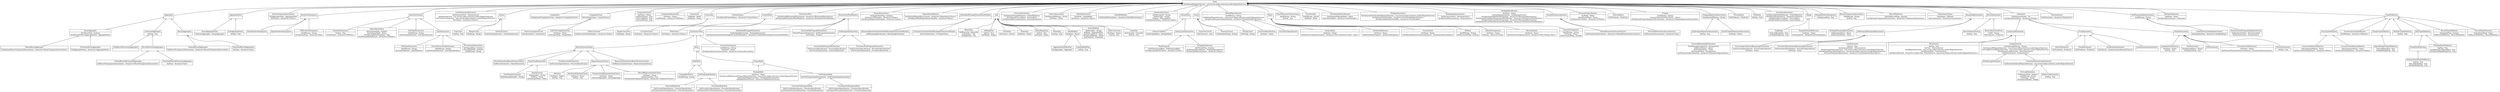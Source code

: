 digraph G {
  rankdir=BT
  node [shape=record]
  edge [arrowhead=onormal]
  "Node" [label="{Node|theOptionalRegionSelection : org.sireum.bakar.selection.model.RegionSelection}"]
  "Aggregate" [label="{Aggregate|}"]
  "Aggregate" -> "Node"
  "ArrayAggregate" [label="{ArrayAggregate|theOthersFlag : boolean\ntheOptionalOthersAggregateItem : AggregateItem}"]
  "ArrayAggregate" -> "Aggregate"
  "NamedArrayAggregate" [label="{NamedArrayAggregate|theOptionalArrayComponentAssociations : ArrayList\<ArrayComponentAssociation\>}"]
  "NamedArrayAggregate" -> "ArrayAggregate"
  "PositionalArrayAggregate" [label="{PositionalArrayAggregate|theAggregateItems : ArrayList\<AggregateItem\>}"]
  "PositionalArrayAggregate" -> "ArrayAggregate"
  "ExtensionAggregate" [label="{ExtensionAggregate|theExp : Exp}"]
  "ExtensionAggregate" -> "Aggregate"
  "NullRecordExtensionAggregate" [label="{NullRecordExtensionAggregate|}"]
  "NullRecordExtensionAggregate" -> "ExtensionAggregate"
  "RecordExtensionAggregate" [label="{RecordExtensionAggregate|}"]
  "RecordExtensionAggregate" -> "ExtensionAggregate"
  "NamedRecordExtensionAggregate" [label="{NamedRecordExtensionAggregate|theRecordComponentAssociations : ArrayList\<RecordComponentAssociation\>}"]
  "NamedRecordExtensionAggregate" -> "RecordExtensionAggregate"
  "PositionalRecordExtensionAggregate" [label="{PositionalRecordExtensionAggregate|theExps : ArrayList\<Exp\>}"]
  "PositionalRecordExtensionAggregate" -> "RecordExtensionAggregate"
  "RecordAggregate" [label="{RecordAggregate|}"]
  "RecordAggregate" -> "Aggregate"
  "NamedRecordAggregate" [label="{NamedRecordAggregate|theRecordComponentAssociations : ArrayList\<RecordComponentAssociation\>}"]
  "NamedRecordAggregate" -> "RecordAggregate"
  "PositionalRecordAggregate" [label="{PositionalRecordAggregate|theExps : ArrayList\<Exp\>}"]
  "PositionalRecordAggregate" -> "RecordAggregate"
  "AggregateItem" [label="{AggregateItem|}"]
  "AggregateItem" -> "Node"
  "ArrayAggregateItem" [label="{ArrayAggregateItem|theArrayAggregate : ArrayAggregate}"]
  "ArrayAggregateItem" -> "AggregateItem"
  "ExpAggregateItem" [label="{ExpAggregateItem|theExp : Exp}"]
  "ExpAggregateItem" -> "AggregateItem"
  "ArrayComponentAssociation" [label="{ArrayComponentAssociation|theAggregateItem : AggregateItem\ntheChoices : ArrayList\<Choice\>}"]
  "ArrayComponentAssociation" -> "Node"
  "AttributeDesignator" [label="{AttributeDesignator|}"]
  "AttributeDesignator" -> "Node"
  "DeltaAttributeDesignator" [label="{DeltaAttributeDesignator|}"]
  "DeltaAttributeDesignator" -> "AttributeDesignator"
  "DigitsAttributeDesignator" [label="{DigitsAttributeDesignator|}"]
  "DigitsAttributeDesignator" -> "AttributeDesignator"
  "IDAttributeDesignator" [label="{IDAttributeDesignator|theIDString : String\ntheOptionalExps : ArrayList\<Exp\>}"]
  "IDAttributeDesignator" -> "AttributeDesignator"
  "BasicDeclaration" [label="{BasicDeclaration|}"]
  "BasicDeclaration" -> "Node"
  "NumberDeclaration" [label="{NumberDeclaration|theExp : Exp\ntheIDNames : ArrayList\<IDName\>}"]
  "NumberDeclaration" -> "BasicDeclaration"
  "ObjectDeclaration" [label="{ObjectDeclaration|theConstantFlag : boolean\ntheSubtypeMark : Name\ntheOptionalInitializingExp : Exp\ntheDefiningIdentifierList : ArrayList\<IDName\>}"]
  "ObjectDeclaration" -> "BasicDeclaration"
  "SubTypeDeclaration" [label="{SubTypeDeclaration|theIDString : String\ntheSubTypeIndication : SubTypeIndication}"]
  "SubTypeDeclaration" -> "BasicDeclaration"
  "TypeDeclaration" [label="{TypeDeclaration|}"]
  "TypeDeclaration" -> "BasicDeclaration"
  "FullTypeDeclaration" [label="{FullTypeDeclaration|theIDString : String\ntheTypeDefinition : TypeDefinition}"]
  "FullTypeDeclaration" -> "TypeDeclaration"
  "PrivateExtensionDeclaration" [label="{PrivateExtensionDeclaration|theIDString : String\ntheSubTypeIndication : SubTypeIndication}"]
  "PrivateExtensionDeclaration" -> "TypeDeclaration"
  "PrivateTypeDeclaration" [label="{PrivateTypeDeclaration|theTaggedFlag : boolean\ntheLimitedFlag : boolean\ntheIDString : String}"]
  "PrivateTypeDeclaration" -> "TypeDeclaration"
  "CaseStatementAlternative" [label="{CaseStatementAlternative|theStatementList : StatementList\ntheBodySelection : org.sireum.bakar.selection.model.RegionSelection\ntheChoiceListSelection : org.sireum.bakar.selection.model.RegionSelection\ntheChoices : ArrayList\<Choice\>}"]
  "CaseStatementAlternative" -> "Node"
  "Choice" [label="{Choice|}"]
  "Choice" -> "Node"
  "ExpChoice" [label="{ExpChoice|theExp : Exp}"]
  "ExpChoice" -> "Choice"
  "RangeChoice" [label="{RangeChoice|theRange : Range}"]
  "RangeChoice" -> "Choice"
  "SubTypeChoice" [label="{SubTypeChoice|theSubTypeIndication : SubTypeIndication}"]
  "SubTypeChoice" -> "Choice"
  "Compilation" [label="{Compilation|theOptionalCompilationUnits : ArrayList\<CompilationUnit\>}"]
  "Compilation" -> "Node"
  "CompilationUnit" [label="{CompilationUnit|theContextClause : ContextClause}"]
  "CompilationUnit" -> "Node"
  "LibraryCompilationUnit" [label="{LibraryCompilationUnit|theLibraryItem : LibraryItem}"]
  "LibraryCompilationUnit" -> "CompilationUnit"
  "SubUnitCompilationUnit" [label="{SubUnitCompilationUnit|theName : Name\ntheProperBody : ProperBody}"]
  "SubUnitCompilationUnit" -> "CompilationUnit"
  "ComponentClause" [label="{ComponentClause|theName : Name\nthePositionExp : Exp\ntheFirstBitExp : Exp\ntheLastBitExp : Exp}"]
  "ComponentClause" -> "Node"
  "ComponentDeclaration" [label="{ComponentDeclaration|theName : Name\ntheIDNames : ArrayList\<IDName\>}"]
  "ComponentDeclaration" -> "Node"
  "Constituent" [label="{Constituent|theMode : Mode\ntheName : Name}"]
  "Constituent" -> "Node"
  "Constraint" [label="{Constraint|}"]
  "Constraint" -> "Node"
  "IndexConstraint" [label="{IndexConstraint|theDiscreteSubTypeNames : ArrayList\<Name\>}"]
  "IndexConstraint" -> "Constraint"
  "RangeConstraint" [label="{RangeConstraint|theRange : Range}"]
  "RangeConstraint" -> "Constraint"
  "ContextClause" [label="{ContextClause|theOptionalContextItems : ArrayList\<ContextItem\>}"]
  "ContextClause" -> "Node"
  "ContextItem" [label="{ContextItem|}"]
  "ContextItem" -> "Node"
  "UseTypeClause" [label="{UseTypeClause|theNames : ArrayList\<Name\>}"]
  "UseTypeClause" -> "ContextItem"
  "WithClause" [label="{WithClause|theNames : ArrayList\<Name\>}"]
  "WithClause" -> "ContextItem"
  "DeclarativePart" [label="{DeclarativePart|theOptionalRenamingDeclarations : ArrayList\<RenamingDeclaration\>\ntheOptionalDeclarativePartMembers : ArrayList\<DeclarativePartMember\>}"]
  "DeclarativePart" -> "Node"
  "DeclarativePartMember" [label="{DeclarativePartMember|}"]
  "DeclarativePartMember" -> "Node"
  "DeclarativeItem" [label="{DeclarativeItem|}"]
  "DeclarativeItem" -> "DeclarativePartMember"
  "BasicDeclarativeItem" [label="{BasicDeclarativeItem|}"]
  "BasicDeclarativeItem" -> "DeclarativeItem"
  "BasicDeclarationBasicDeclarativeItem" [label="{BasicDeclarationBasicDeclarativeItem|theBasicDeclaration : BasicDeclaration}"]
  "BasicDeclarationBasicDeclarativeItem" -> "BasicDeclarativeItem"
  "BasicProofDeclaration" [label="{BasicProofDeclaration|}"]
  "BasicProofDeclaration" -> "BasicDeclarativeItem"
  "ProofTypeDeclaration" [label="{ProofTypeDeclaration|theDefiningIdentifier : String}"]
  "ProofTypeDeclaration" -> "BasicProofDeclaration"
  "TypeAssertion" [label="{TypeAssertion|theIdentifier : String\ntheBase : Name\ntheSubtypeMark : Name}"]
  "TypeAssertion" -> "BasicProofDeclaration"
  "ProofFunctionDeclaration" [label="{ProofFunctionDeclaration|theFunctionSpecification : FunctionSpecification}"]
  "ProofFunctionDeclaration" -> "BasicDeclarativeItem"
  "RepresentationClause" [label="{RepresentationClause|}"]
  "RepresentationClause" -> "BasicDeclarativeItem"
  "AtClause" [label="{AtClause|theName : Name\ntheExp : Exp}"]
  "AtClause" -> "RepresentationClause"
  "AttributeDefinitionClause" [label="{AttributeDefinitionClause|theName : Name\ntheExp : Exp}"]
  "AttributeDefinitionClause" -> "RepresentationClause"
  "EnumerationRepresentationClause" [label="{EnumerationRepresentationClause|theName : Name\ntheArrayAggregate : ArrayAggregate}"]
  "EnumerationRepresentationClause" -> "RepresentationClause"
  "RecordRepresentationClause" [label="{RecordRepresentationClause|theName : Name\ntheOptionalExp : Exp\ntheOptionalComponentClauses : ArrayList\<ComponentClause\>}"]
  "RecordRepresentationClause" -> "RepresentationClause"
  "RepresentationClauseBasicDeclarativeItem" [label="{RepresentationClauseBasicDeclarativeItem|theRepresentationClause : RepresentationClause}"]
  "RepresentationClauseBasicDeclarativeItem" -> "BasicDeclarativeItem"
  "Body" [label="{Body|}"]
  "Body" -> "DeclarativeItem"
  "BodyStub" [label="{BodyStub|}"]
  "BodyStub" -> "Body"
  "PackageBodyStub" [label="{PackageBodyStub|theIDString : String}"]
  "PackageBodyStub" -> "BodyStub"
  "SubProgramBodyStub" [label="{SubProgramBodyStub|}"]
  "SubProgramBodyStub" -> "BodyStub"
  "FunctionBodyStub" [label="{FunctionBodyStub|theFunctionSpecification : FunctionSpecification\ntheOptionalFunctionAnnotation : FunctionAnnotation}"]
  "FunctionBodyStub" -> "SubProgramBodyStub"
  "ProcedureBodyStub" [label="{ProcedureBodyStub|theProcedureSpecification : ProcedureSpecification\ntheOptionalProcedureAnnotation : ProcedureAnnotation}"]
  "ProcedureBodyStub" -> "SubProgramBodyStub"
  "ProperBody" [label="{ProperBody|}"]
  "ProperBody" -> "Body"
  "PackageBody" [label="{PackageBody|theName : Name\ntheOptionalRefinementClausesRegionSelection : org.sireum.bakar.selection.model.RegionSelection\nthePackageImplementation : PackageImplementation\ntheRefinementClauses : ArrayList\<RefinementClause\>}"]
  "PackageBody" -> "ProperBody"
  "SubProgramBody" [label="{SubProgramBody|theSubProgramImplementation : SubProgramImplementation}"]
  "SubProgramBody" -> "ProperBody"
  "FunctionSubProgramBody" [label="{FunctionSubProgramBody|theFunctionSpecification : FunctionSpecification\ntheOptionalFunctionAnnotation : FunctionAnnotation}"]
  "FunctionSubProgramBody" -> "SubProgramBody"
  "ProcedureSubProgramBody" [label="{ProcedureSubProgramBody|theProcedureSpecification : ProcedureSpecification\ntheOptionalProcedureAnnotation : ProcedureAnnotation}"]
  "ProcedureSubProgramBody" -> "SubProgramBody"
  "GenericInstantiation" [label="{GenericInstantiation|theIDString : String\ntheName : Name\ntheOptionalGenericAssociations : ArrayList\<GenericAssociation\>}"]
  "GenericInstantiation" -> "DeclarativeItem"
  "EmbeddedPackageDeclaration" [label="{EmbeddedPackageDeclaration|thePackageDeclaration : PackageDeclaration\ntheOptionalEmbeddedPackageDeclarationMembers : ArrayList\<EmbeddedPackageDeclarationMember\>}"]
  "EmbeddedPackageDeclaration" -> "DeclarativePartMember"
  "ExternalSubProgramDeclaration" [label="{ExternalSubProgramDeclaration|theSubProgramDeclaration : SubProgramDeclaration\nthePragma : Pragma}"]
  "ExternalSubProgramDeclaration" -> "DeclarativePartMember"
  "SubProgramDeclaration" [label="{SubProgramDeclaration|}"]
  "SubProgramDeclaration" -> "DeclarativePartMember"
  "FunctionSubProgramDeclaration" [label="{FunctionSubProgramDeclaration|theFunctionSpecification : FunctionSpecification\ntheFunctionAnnotation : FunctionAnnotation}"]
  "FunctionSubProgramDeclaration" -> "SubProgramDeclaration"
  "ProcedureSubProgramDeclaration" [label="{ProcedureSubProgramDeclaration|theProcedureSpecification : ProcedureSpecification\ntheProcedureAnnotation : ProcedureAnnotation}"]
  "ProcedureSubProgramDeclaration" -> "SubProgramDeclaration"
  "DependencyClause" [label="{DependencyClause|theImportStarFlag : boolean\ntheExportedVariables : ArrayList\<Name\>\ntheOptionalImportedVariables : ArrayList\<Name\>}"]
  "DependencyClause" -> "Node"
  "DependencyRelation" [label="{DependencyRelation|theOptionalDependencyClauses : ArrayList\<DependencyClause\>\ntheOptionalNullDependencyVariables : ArrayList\<Name\>}"]
  "DependencyRelation" -> "Node"
  "EmbeddedPackageDeclarationMember" [label="{EmbeddedPackageDeclarationMember|}"]
  "EmbeddedPackageDeclarationMember" -> "Node"
  "RenamingDeclarationEmbeddedPackageDeclarationMember" [label="{RenamingDeclarationEmbeddedPackageDeclarationMember|theRenamingDeclaration : RenamingDeclaration}"]
  "RenamingDeclarationEmbeddedPackageDeclarationMember" -> "EmbeddedPackageDeclarationMember"
  "UseTypeClauseEmbeddedPackageDeclarationMember" [label="{UseTypeClauseEmbeddedPackageDeclarationMember|theUseTypeClause : UseTypeClause}"]
  "UseTypeClauseEmbeddedPackageDeclarationMember" -> "EmbeddedPackageDeclarationMember"
  "Exp" [label="{Exp|}"]
  "Exp" -> "Node"
  "BinaryExp" [label="{BinaryExp|theBinaryOp : BinaryOp\ntheLeftExp : Exp\ntheRightExp : Exp}"]
  "BinaryExp" -> "Exp"
  "InRangeExp" [label="{InRangeExp|theExp : Exp\ntheRange : Range}"]
  "InRangeExp" -> "Exp"
  "LiteralExp" [label="{LiteralExp|theLiteral : Literal}"]
  "LiteralExp" -> "Exp"
  "NameExp" [label="{NameExp|theName : Name}"]
  "NameExp" -> "Exp"
  "NameRangeExp" [label="{NameRangeExp|theExp : Exp\ntheName : Name}"]
  "NameRangeExp" -> "Exp"
  "ParenExp" [label="{ParenExp|theExp : Exp}"]
  "ParenExp" -> "Exp"
  "QualifiedExp" [label="{QualifiedExp|theName : Name}"]
  "QualifiedExp" -> "Exp"
  "AggregateQualifiedExp" [label="{AggregateQualifiedExp|theAggregate : Aggregate}"]
  "AggregateQualifiedExp" -> "QualifiedExp"
  "ExpQualifiedExp" [label="{ExpQualifiedExp|theExp : Exp}"]
  "ExpQualifiedExp" -> "QualifiedExp"
  "QuantifiedExp" [label="{QuantifiedExp|theIdentifier : String\ntheKind : QuantifierKind\ntheSubTypeMark : Name\ntheOptionalRange : Range\nthePredicate : Predicate}"]
  "QuantifiedExp" -> "Exp"
  "TypeConversion" [label="{TypeConversion|theName : Name\ntheExp : Exp}"]
  "TypeConversion" -> "Exp"
  "UnaryExp" [label="{UnaryExp|theUnaryOp : UnaryOp\ntheExp : Exp}"]
  "UnaryExp" -> "Exp"
  "FunctionAnnotation" [label="{FunctionAnnotation|theOptionalGlobalDefinition : GlobalDefinition\ntheOptionalPrecondition : Precondition\ntheOptionalReturnAnnotation : ReturnAnnotation}"]
  "FunctionAnnotation" -> "Node"
  "GenericAssociation" [label="{GenericAssociation|theOptionalIDString : String\ntheName : Name}"]
  "GenericAssociation" -> "Node"
  "GlobalDeclaration" [label="{GlobalDeclaration|theMode : GlobalMode\ntheNames : ArrayList\<Name\>}"]
  "GlobalDeclaration" -> "Node"
  "GlobalDefinition" [label="{GlobalDefinition|theGlobalDeclarations : ArrayList\<GlobalDeclaration\>}"]
  "GlobalDefinition" -> "Node"
  "JustificationClause" [label="{JustificationClause|theMessageID : String\ntheMessage : String\ntheKind : MessageKind\ntheOptionalNames : ArrayList\<Name\>}"]
  "JustificationClause" -> "Node"
  "LibraryItem" [label="{LibraryItem|}"]
  "LibraryItem" -> "Node"
  "LibraryUnitBody" [label="{LibraryUnitBody|thePackageBody : PackageBody}"]
  "LibraryUnitBody" -> "LibraryItem"
  "LibraryUnitDeclaration" [label="{LibraryUnitDeclaration|}"]
  "LibraryUnitDeclaration" -> "LibraryItem"
  "MainProgram" [label="{MainProgram|theSubProgramBody : SubProgramBody\ntheOptionalInheritClauses : ArrayList\<Name\>}"]
  "MainProgram" -> "LibraryUnitDeclaration"
  "PackageDeclaration" [label="{PackageDeclaration|thePrivateFlag : boolean\nthePackageSpecification : PackageSpecification\ntheOptionalInheritClauses : ArrayList\<Name\>}"]
  "PackageDeclaration" -> "LibraryUnitDeclaration"
  "Literal" [label="{Literal|}"]
  "Literal" -> "Node"
  "CharacterLiteral" [label="{CharacterLiteral|theCharacter : char}"]
  "CharacterLiteral" -> "Literal"
  "NumericLiteral" [label="{NumericLiteral|theNumberString : String}"]
  "NumericLiteral" -> "Literal"
  "StringLiteral" [label="{StringLiteral|theString : String}"]
  "StringLiteral" -> "Literal"
  "MethodSpecification" [label="{MethodSpecification|theIDString : String\ntheMethodNameSelection : org.sireum.bakar.selection.model.RegionSelection\ntheOptionalParameterSpecification : ArrayList\<ParameterSpecification\>}"]
  "MethodSpecification" -> "Node"
  "FunctionSpecification" [label="{FunctionSpecification|theName : Name}"]
  "FunctionSpecification" -> "MethodSpecification"
  "ProcedureSpecification" [label="{ProcedureSpecification|}"]
  "ProcedureSpecification" -> "MethodSpecification"
  "Name" [label="{Name|}"]
  "Name" -> "Node"
  "ArrayUpdate" [label="{ArrayUpdate|theName : Name\ntheIndexListToExpressionList : ArrayList\<Pair\<ArrayList\<Exp\>, Exp\>\>}"]
  "ArrayUpdate" -> "Name"
  "AttributeReference" [label="{AttributeReference|theName : Name\ntheAttributeDesignator : AttributeDesignator}"]
  "AttributeReference" -> "Name"
  "FunctionCall" [label="{FunctionCall|theName : Name\ntheOptionalParameterAssociationList : ParameterAssociationList}"]
  "FunctionCall" -> "Name"
  "IDName" [label="{IDName|theIDString : String\ntheDecoratedFlag : boolean}"]
  "IDName" -> "Name"
  "IndexedComponent" [label="{IndexedComponent|theName : Name\ntheExps : ArrayList\<Exp\>}"]
  "IndexedComponent" -> "Name"
  "RecordUpdate" [label="{RecordUpdate|theName : Name\ntheSelectorToExpressionList : ArrayList\<Pair\<String, Exp\>\>}"]
  "RecordUpdate" -> "Name"
  "SelectedComponent" [label="{SelectedComponent|theIDString : String\ntheName : Name\ntheDecoratedFlag : boolean}"]
  "SelectedComponent" -> "Name"
  "NamedParameterAssociation" [label="{NamedParameterAssociation|theIDString : String\ntheExp : Exp}"]
  "NamedParameterAssociation" -> "Node"
  "OwnVariable" [label="{OwnVariable|theIDString : String\ntheMode : Mode}"]
  "OwnVariable" -> "Node"
  "OwnVariableSpecification" [label="{OwnVariableSpecification|theOptionalSubtypeMark : Name\ntheOwnVariables : ArrayList\<OwnVariable\>}"]
  "OwnVariableSpecification" -> "Node"
  "PackageAnnotation" [label="{PackageAnnotation|theOptionalOwnVariablesRegionSelection : org.sireum.bakar.selection.model.RegionSelection\ntheOptionalOwnVariables : ArrayList\<OwnVariableSpecification\>\ntheOptionalInitializeVariables : ArrayList\<OwnVariable\>}"]
  "PackageAnnotation" -> "Node"
  "PackageImplementation" [label="{PackageImplementation|theDeclarativePart : DeclarativePart\ntheOptionalStatementList : StatementList}"]
  "PackageImplementation" -> "Node"
  "PackageSpecification" [label="{PackageSpecification|theName : Name\nthePackageAnnotation : PackageAnnotation\ntheOptionalVisiblePartDeclaration : ArrayList\<RenamingDeclaration\>\ntheOptionalVisiblePartDeclarativePartMember : ArrayList\<DeclarativePartMember\>\ntheOptionalPrivatePartDeclaration : ArrayList\<RenamingDeclaration\>\ntheOptionalPrivatePartDeclarativePartMember : ArrayList\<DeclarativePartMember\>}"]
  "PackageSpecification" -> "Node"
  "ParameterAssociationList" [label="{ParameterAssociationList|}"]
  "ParameterAssociationList" -> "Node"
  "NamedParameterAssociationList" [label="{NamedParameterAssociationList|theParameterAssociations : ArrayList\<NamedParameterAssociation\>}"]
  "NamedParameterAssociationList" -> "ParameterAssociationList"
  "PositionalParameterAssociationList" [label="{PositionalParameterAssociationList|theParameterAssociations : ArrayList\<Exp\>}"]
  "PositionalParameterAssociationList" -> "ParameterAssociationList"
  "ParameterSpecification" [label="{ParameterSpecification|theMode : Mode\ntheSubtypeMark : Name\ntheParameterNames : ArrayList\<IDName\>}"]
  "ParameterSpecification" -> "Node"
  "Postcondition" [label="{Postcondition|thePredicate : Predicate}"]
  "Postcondition" -> "Node"
  "Pragma" [label="{Pragma|theIDString : String\ndummyObjectToGetListVisitor : Object\ntheOptionalPragmaArgumentAssociations : ArrayList\<PragmaArgumentAssociation\>}"]
  "Pragma" -> "Node"
  "PragmaArgumentAssociation" [label="{PragmaArgumentAssociation|theOptionalIDString : String}"]
  "PragmaArgumentAssociation" -> "Node"
  "ExpPragmaArgumentAssociation" [label="{ExpPragmaArgumentAssociation|theExp : Exp}"]
  "ExpPragmaArgumentAssociation" -> "PragmaArgumentAssociation"
  "NamePragmaArgumentAssociation" [label="{NamePragmaArgumentAssociation|theName : Name}"]
  "NamePragmaArgumentAssociation" -> "PragmaArgumentAssociation"
  "Precondition" [label="{Precondition|thePredicate : Predicate}"]
  "Precondition" -> "Node"
  "Predicate" [label="{Predicate|theExp : Exp}"]
  "Predicate" -> "Node"
  "ProcedureAnnotation" [label="{ProcedureAnnotation|theOptionalGlobalDefinition : GlobalDefinition\ntheOptionalDependency : DependencyRelation\ntheOptionalPrecondition : Precondition\ntheOptionalPostcondition : Postcondition}"]
  "ProcedureAnnotation" -> "Node"
  "Range" [label="{Range|}"]
  "Range" -> "Node"
  "ExpRange" [label="{ExpRange|theLowRangeExp : Exp\ntheHighRangeExp : Exp}"]
  "ExpRange" -> "Range"
  "RangeAttributeReference" [label="{RangeAttributeReference|theName : Name\ntheDesignator : RangeAttributeDesignator}"]
  "RangeAttributeReference" -> "Range"
  "RangeAttributeDesignator" [label="{RangeAttributeDesignator|theOptionalExp : Exp}"]
  "RangeAttributeDesignator" -> "Node"
  "RecordComponentAssociation" [label="{RecordComponentAssociation|theIDString : String\ntheExp : Exp}"]
  "RecordComponentAssociation" -> "Node"
  "RecordDefinition" [label="{RecordDefinition|theNullRecordFlag : boolean\ntheOptionalComponentDeclarations : ArrayList\<ComponentDeclaration\>}"]
  "RecordDefinition" -> "Node"
  "RefinementClause" [label="{RefinementClause|theSubject : IDName\ntheConstituents : ArrayList\<Constituent\>}"]
  "RefinementClause" -> "Node"
  "RenamingDeclaration" [label="{RenamingDeclaration|}"]
  "RenamingDeclaration" -> "Node"
  "PackageRenamingDeclaration" [label="{PackageRenamingDeclaration|thePackageName : Name\ntheRenamedName : Name}"]
  "PackageRenamingDeclaration" -> "RenamingDeclaration"
  "SubProgramRenamingDeclaration" [label="{SubProgramRenamingDeclaration|}"]
  "SubProgramRenamingDeclaration" -> "RenamingDeclaration"
  "FunctionRenamingDeclaration" [label="{FunctionRenamingDeclaration|theDefiningStringLiteral : StringLiteral\ntheReturnName : Name\nthePackageName : Name\ntheStringLiteral : StringLiteral\ntheParameterSpecifications : ArrayList\<ParameterSpecification\>}"]
  "FunctionRenamingDeclaration" -> "SubProgramRenamingDeclaration"
  "FunctionSpecificationRenamingDeclaration" [label="{FunctionSpecificationRenamingDeclaration|theFunctionSpecification : FunctionSpecification\ntheName : Name}"]
  "FunctionSpecificationRenamingDeclaration" -> "SubProgramRenamingDeclaration"
  "ProcedureSpecificationRenamingDeclaration" [label="{ProcedureSpecificationRenamingDeclaration|theProcedureSpecification : ProcedureSpecification\ntheName : Name}"]
  "ProcedureSpecificationRenamingDeclaration" -> "SubProgramRenamingDeclaration"
  "ReturnAnnotation" [label="{ReturnAnnotation|}"]
  "ReturnAnnotation" -> "Node"
  "ReturnAnnotationExp" [label="{ReturnAnnotationExp|theExp : Exp}"]
  "ReturnAnnotationExp" -> "ReturnAnnotation"
  "ReturnAnnotationPred" [label="{ReturnAnnotationPred|theID : String\nthePredicate : Predicate}"]
  "ReturnAnnotationPred" -> "ReturnAnnotation"
  "Statement" [label="{Statement|theStatementIndex : int\ntheOptionalLabelList : ArrayList\<String\>}"]
  "Statement" -> "Node"
  "CompoundStatement" [label="{CompoundStatement|}"]
  "CompoundStatement" -> "Statement"
  "CaseStatement" [label="{CaseStatement|theExp : Exp\ntheOptionalOthers : StatementList\ntheOptionalOthersSelection : org.sireum.bakar.selection.model.RegionSelection\ntheOptionalOthersBodySelection : org.sireum.bakar.selection.model.RegionSelection\ntheCaseStatementAlternatives : ArrayList\<CaseStatementAlternative\>}"]
  "CaseStatement" -> "CompoundStatement"
  "IfStatement" [label="{IfStatement|theExp : Exp\ntheThen : StatementList\ntheIfRegionSelection : org.sireum.bakar.selection.model.RegionSelection\ntheOptionalElse : StatementList\ntheOptionalElseIfs : ArrayList\<Triple\<Exp, StatementList, org.sireum.bakar.selection.model.RegionSelection\>\>}"]
  "IfStatement" -> "CompoundStatement"
  "LoopStatement" [label="{LoopStatement|theOptionalIDString : String\ntheOptionalIDRegionSelection : org.sireum.bakar.selection.model.RegionSelection\ntheLoopKeywordRegionSelection : org.sireum.bakar.selection.model.RegionSelection\ntheOptionalLoopInvariant : AssertStatement\ntheStatementList : StatementList}"]
  "LoopStatement" -> "CompoundStatement"
  "DefaultLoopStatement" [label="{DefaultLoopStatement|}"]
  "DefaultLoopStatement" -> "LoopStatement"
  "IterationSchemeLoopStatement" [label="{IterationSchemeLoopStatement|theIterationSchemeRegionSelection : org.sireum.bakar.selection.model.RegionSelection}"]
  "IterationSchemeLoopStatement" -> "LoopStatement"
  "ForLoopStatement" [label="{ForLoopStatement|theReverseFlag : boolean\ntheIDString : String\ntheName : Name\ntheOptionalRange : Range}"]
  "ForLoopStatement" -> "IterationSchemeLoopStatement"
  "WhileLoopStatement" [label="{WhileLoopStatement|theExp : Exp}"]
  "WhileLoopStatement" -> "IterationSchemeLoopStatement"
  "ProofStatement" [label="{ProofStatement|}"]
  "ProofStatement" -> "Statement"
  "AssertStatement" [label="{AssertStatement|thePredicate : Predicate}"]
  "AssertStatement" -> "ProofStatement"
  "CheckStatement" [label="{CheckStatement|thePredicate : Predicate}"]
  "CheckStatement" -> "ProofStatement"
  "JustificationStatement" [label="{JustificationStatement|theClauses : ArrayList\<JustificationClause\>}"]
  "JustificationStatement" -> "ProofStatement"
  "JustificationStatementEnd" [label="{JustificationStatementEnd|}"]
  "JustificationStatementEnd" -> "ProofStatement"
  "SimpleStatement" [label="{SimpleStatement|}"]
  "SimpleStatement" -> "Statement"
  "AssignmentStatement" [label="{AssignmentStatement|theName : Name\ntheExp : Exp}"]
  "AssignmentStatement" -> "SimpleStatement"
  "ExitStatement" [label="{ExitStatement|theOptionalName : Name\ntheOptionalExp : Exp}"]
  "ExitStatement" -> "SimpleStatement"
  "NullStatement" [label="{NullStatement|}"]
  "NullStatement" -> "SimpleStatement"
  "ProcedureCallStatement" [label="{ProcedureCallStatement|theName : Name\ntheOptionalParameterAssociationList : ParameterAssociationList}"]
  "ProcedureCallStatement" -> "SimpleStatement"
  "ReturnStatement" [label="{ReturnStatement|theExp : Exp}"]
  "ReturnStatement" -> "SimpleStatement"
  "StatementList" [label="{StatementList|theStatements : ArrayList\<Statement\>}"]
  "StatementList" -> "Node"
  "SubProgramImplementation" [label="{SubProgramImplementation|theIDString : String}"]
  "SubProgramImplementation" -> "Node"
  "CodeSubProgramImplementation" [label="{CodeSubProgramImplementation|theQualifiedExps : ArrayList\<QualifiedExp\>}"]
  "CodeSubProgramImplementation" -> "SubProgramImplementation"
  "StatementSubProgramImplementation" [label="{StatementSubProgramImplementation|theDeclarativePart : DeclarativePart\ntheStatementList : StatementList}"]
  "StatementSubProgramImplementation" -> "SubProgramImplementation"
  "SubTypeIndication" [label="{SubTypeIndication|theName : Name\ntheOptionalConstraint : Constraint}"]
  "SubTypeIndication" -> "Node"
  "TypeDefinition" [label="{TypeDefinition|}"]
  "TypeDefinition" -> "Node"
  "ArrayTypeDefinition" [label="{ArrayTypeDefinition|}"]
  "ArrayTypeDefinition" -> "TypeDefinition"
  "ConstrainedArrayDefinition" [label="{ConstrainedArrayDefinition|theComponentName : Name\ntheDiscreteSubTypeNames : ArrayList\<Name\>}"]
  "ConstrainedArrayDefinition" -> "ArrayTypeDefinition"
  "UnconstrainedArrayDefinition" [label="{UnconstrainedArrayDefinition|theComponentName : Name\ntheIndexSubTypeNames : ArrayList\<Name\>}"]
  "UnconstrainedArrayDefinition" -> "ArrayTypeDefinition"
  "EnumerationTypeDefinition" [label="{EnumerationTypeDefinition|theIDNames : ArrayList\<IDName\>}"]
  "EnumerationTypeDefinition" -> "TypeDefinition"
  "IntegerTypeDefinition" [label="{IntegerTypeDefinition|}"]
  "IntegerTypeDefinition" -> "TypeDefinition"
  "SignedIntegerTypeDefinition" [label="{SignedIntegerTypeDefinition|theLowRangeExp : Exp\ntheHighRangeExp : Exp}"]
  "SignedIntegerTypeDefinition" -> "IntegerTypeDefinition"
  "ModularTypeDefinition" [label="{ModularTypeDefinition|theExp : Exp}"]
  "ModularTypeDefinition" -> "TypeDefinition"
  "RealTypeDefinition" [label="{RealTypeDefinition|}"]
  "RealTypeDefinition" -> "TypeDefinition"
  "FixedPointDefinition" [label="{FixedPointDefinition|}"]
  "FixedPointDefinition" -> "RealTypeDefinition"
  "OrdinaryFixedPointDefinition" [label="{OrdinaryFixedPointDefinition|theExp : Exp\ntheLowRangeExp : Exp\ntheHighRangeExp : Exp}"]
  "OrdinaryFixedPointDefinition" -> "FixedPointDefinition"
  "FloatingPointDefinition" [label="{FloatingPointDefinition|theExp : Exp\ntheOptionalLowRangeExp : Exp\ntheOptionalHighRangeExp : Exp}"]
  "FloatingPointDefinition" -> "RealTypeDefinition"
  "RecordTypeDefinition" [label="{RecordTypeDefinition|theTaggedFlag : boolean\ntheRecordDefinition : RecordDefinition}"]
  "RecordTypeDefinition" -> "TypeDefinition"
  "RecordTypeExtension" [label="{RecordTypeExtension|theSubtypeMark : Name\ntheRecordDefinition : RecordDefinition}"]
  "RecordTypeExtension" -> "TypeDefinition"
}